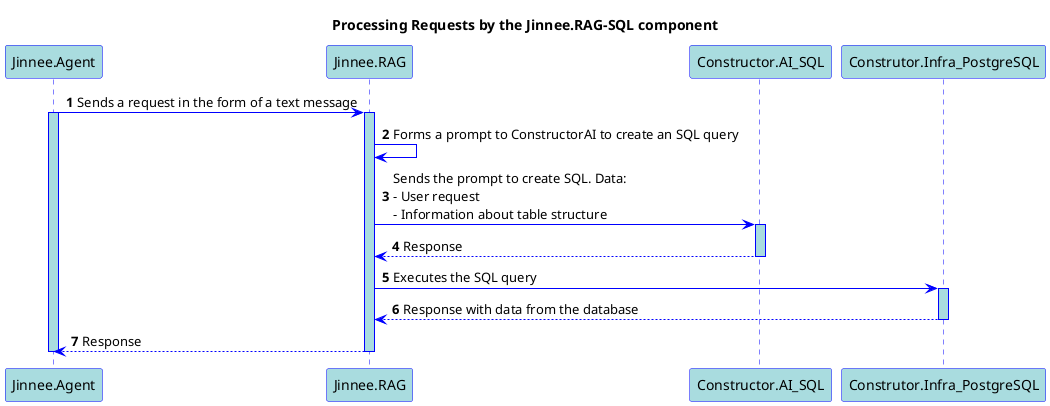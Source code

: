 @startuml
autonumber

skinparam sequence {
ArrowColor blue

LifeLineBorderColor blue
LifeLineBackgroundColor #A9DCDF

ParticipantBorderColor blue
ParticipantBackgroundColor #A9DCDF
ParticipantFontColor black

ActorBorderColor blue
ActorBackgroundColor #A9DCDF
}

<style>
.success * {
    BackgroundColor #90ee90
    FontColor Black
    RoundCorner 10
}
</style>

title Processing Requests by the Jinnee.RAG-SQL component
Jinnee.Agent -> Jinnee.RAG: Sends a request in the form of a text message
activate Jinnee.Agent
activate Jinnee.RAG
Jinnee.RAG -> Jinnee.RAG: Forms a prompt to ConstructorAI to create an SQL query
Jinnee.RAG -> Constructor.AI_SQL: Sends the prompt to create SQL. Data:\n- User request\n- Information about table structure
activate Constructor.AI_SQL
Constructor.AI_SQL --> Jinnee.RAG: Response
deactivate Constructor.AI_SQL
Jinnee.RAG -> Construtor.Infra_PostgreSQL: Executes the SQL query
activate Construtor.Infra_PostgreSQL
Construtor.Infra_PostgreSQL --> Jinnee.RAG: Response with data from the database
deactivate Construtor.Infra_PostgreSQL
Jinnee.RAG --> Jinnee.Agent: Response
deactivate Jinnee.RAG
deactivate Jinnee.Agent

@enduml
